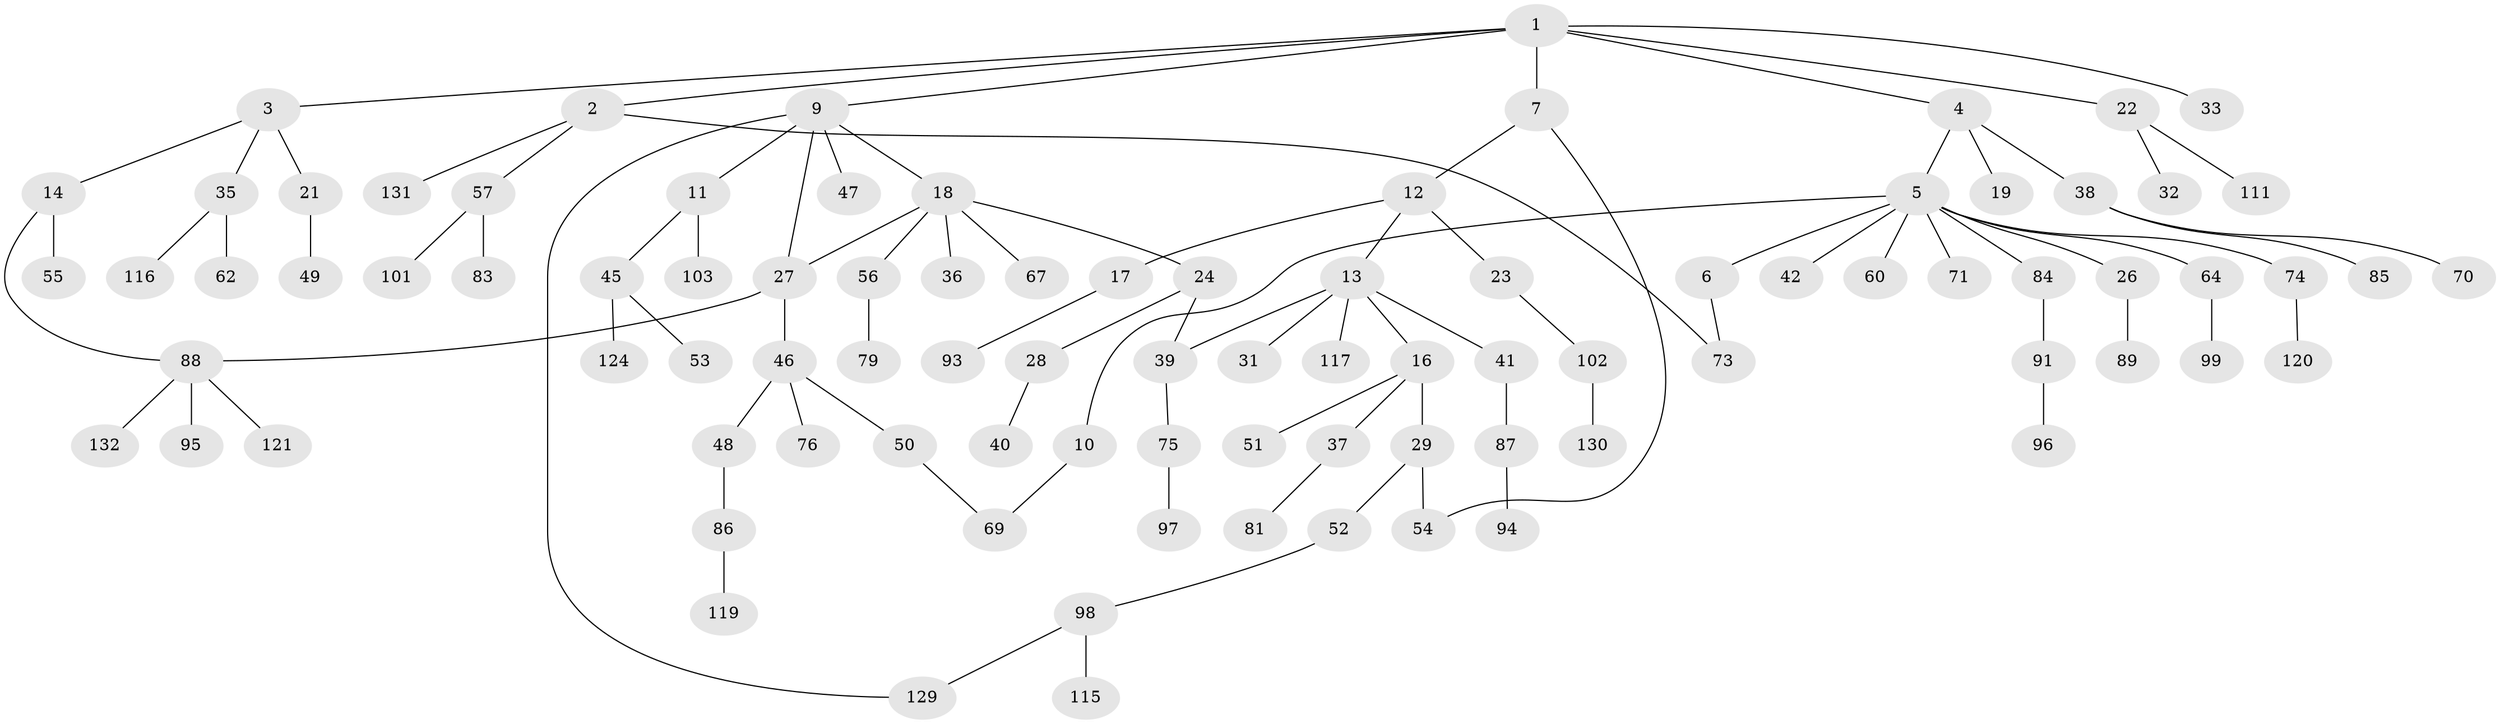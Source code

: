 // Generated by graph-tools (version 1.1) at 2025/23/03/03/25 07:23:34]
// undirected, 92 vertices, 98 edges
graph export_dot {
graph [start="1"]
  node [color=gray90,style=filled];
  1 [super="+15"];
  2 [super="+104"];
  3;
  4 [super="+126"];
  5 [super="+30"];
  6 [super="+63"];
  7 [super="+8"];
  9 [super="+106"];
  10;
  11 [super="+72"];
  12 [super="+68"];
  13 [super="+20"];
  14 [super="+92"];
  16;
  17;
  18 [super="+25"];
  19;
  21;
  22 [super="+109"];
  23;
  24 [super="+65"];
  26 [super="+34"];
  27 [super="+66"];
  28;
  29 [super="+44"];
  31 [super="+113"];
  32 [super="+82"];
  33;
  35;
  36;
  37 [super="+80"];
  38 [super="+61"];
  39 [super="+58"];
  40;
  41 [super="+78"];
  42 [super="+43"];
  45 [super="+107"];
  46 [super="+108"];
  47;
  48;
  49;
  50 [super="+59"];
  51;
  52;
  53;
  54 [super="+77"];
  55 [super="+114"];
  56;
  57;
  60;
  62 [super="+105"];
  64;
  67;
  69 [super="+112"];
  70;
  71 [super="+110"];
  73;
  74 [super="+90"];
  75;
  76;
  79;
  81;
  83;
  84;
  85;
  86 [super="+100"];
  87;
  88 [super="+125"];
  89;
  91;
  93 [super="+122"];
  94 [super="+118"];
  95;
  96;
  97;
  98 [super="+123"];
  99;
  101 [super="+127"];
  102;
  103;
  111;
  115;
  116;
  117;
  119;
  120;
  121;
  124 [super="+128"];
  129;
  130;
  131;
  132;
  1 -- 2;
  1 -- 3;
  1 -- 4;
  1 -- 7;
  1 -- 9;
  1 -- 22;
  1 -- 33;
  2 -- 57;
  2 -- 131;
  2 -- 73;
  3 -- 14;
  3 -- 21;
  3 -- 35;
  4 -- 5;
  4 -- 19;
  4 -- 38;
  5 -- 6;
  5 -- 10;
  5 -- 26;
  5 -- 71;
  5 -- 74;
  5 -- 64;
  5 -- 84;
  5 -- 42;
  5 -- 60;
  6 -- 73;
  7 -- 12;
  7 -- 54;
  9 -- 11;
  9 -- 18;
  9 -- 27;
  9 -- 47;
  9 -- 129;
  10 -- 69;
  11 -- 45;
  11 -- 103;
  12 -- 13;
  12 -- 17;
  12 -- 23;
  13 -- 16;
  13 -- 117;
  13 -- 41;
  13 -- 31;
  13 -- 39;
  14 -- 55;
  14 -- 88;
  16 -- 29;
  16 -- 37;
  16 -- 51;
  17 -- 93;
  18 -- 24;
  18 -- 36;
  18 -- 56;
  18 -- 67;
  18 -- 27;
  21 -- 49;
  22 -- 32;
  22 -- 111;
  23 -- 102;
  24 -- 28;
  24 -- 39;
  26 -- 89;
  27 -- 46;
  27 -- 88;
  28 -- 40;
  29 -- 54;
  29 -- 52;
  35 -- 62;
  35 -- 116;
  37 -- 81;
  38 -- 85;
  38 -- 70;
  39 -- 75;
  41 -- 87;
  45 -- 53;
  45 -- 124;
  46 -- 48;
  46 -- 50;
  46 -- 76;
  48 -- 86;
  50 -- 69;
  52 -- 98;
  56 -- 79;
  57 -- 83;
  57 -- 101;
  64 -- 99;
  74 -- 120;
  75 -- 97;
  84 -- 91;
  86 -- 119;
  87 -- 94;
  88 -- 95;
  88 -- 121;
  88 -- 132;
  91 -- 96;
  98 -- 115;
  98 -- 129;
  102 -- 130;
}
